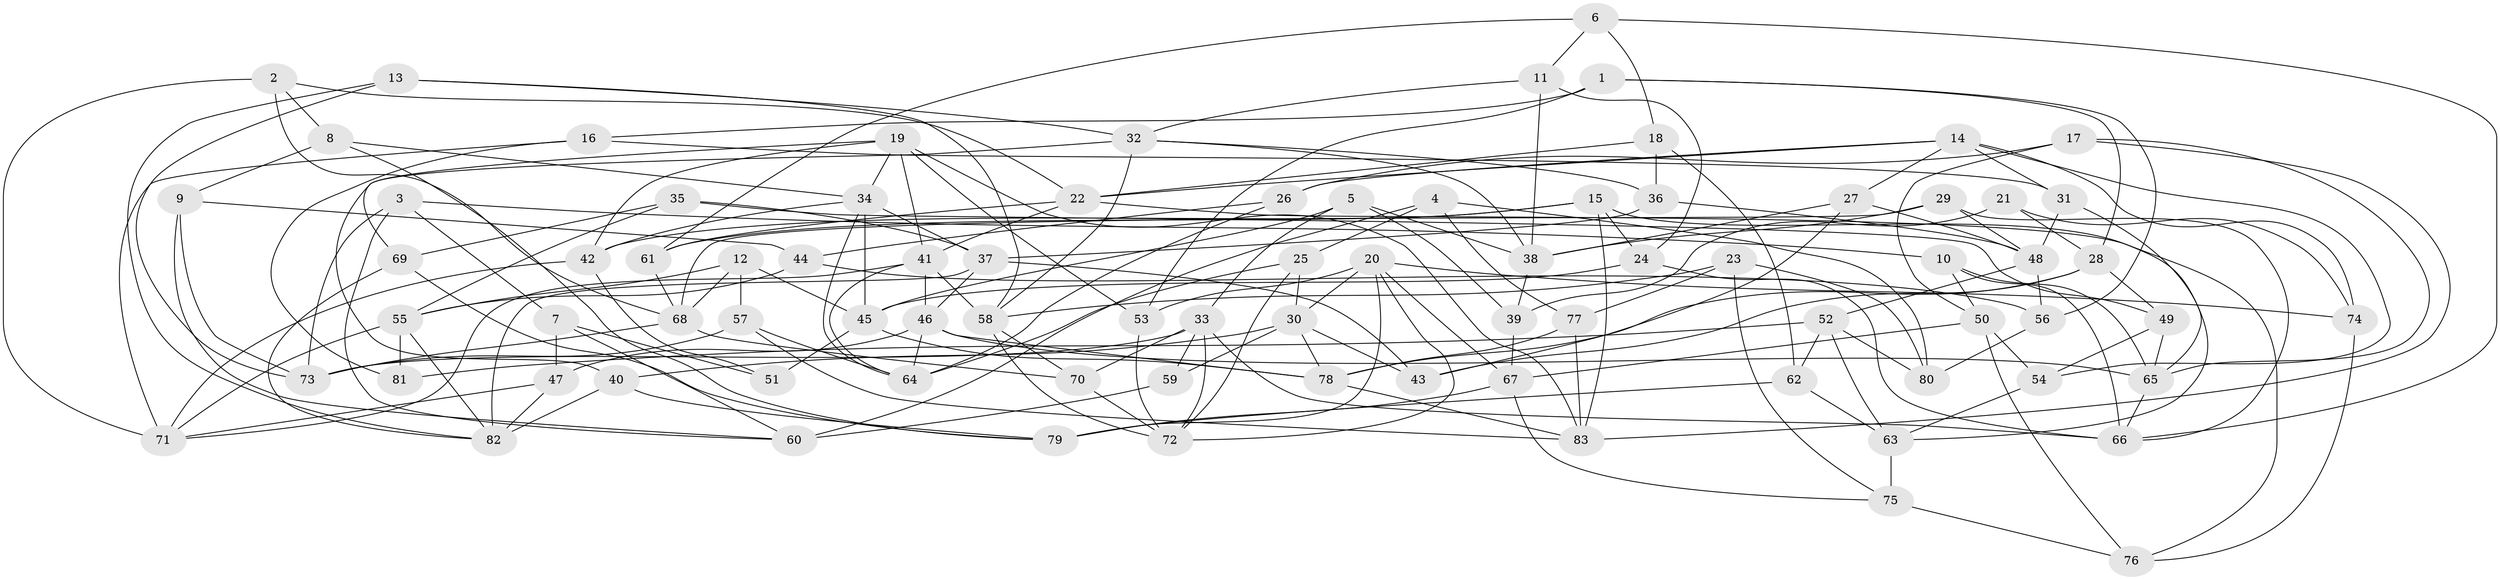 // original degree distribution, {4: 1.0}
// Generated by graph-tools (version 1.1) at 2025/38/03/04/25 23:38:20]
// undirected, 83 vertices, 195 edges
graph export_dot {
  node [color=gray90,style=filled];
  1;
  2;
  3;
  4;
  5;
  6;
  7;
  8;
  9;
  10;
  11;
  12;
  13;
  14;
  15;
  16;
  17;
  18;
  19;
  20;
  21;
  22;
  23;
  24;
  25;
  26;
  27;
  28;
  29;
  30;
  31;
  32;
  33;
  34;
  35;
  36;
  37;
  38;
  39;
  40;
  41;
  42;
  43;
  44;
  45;
  46;
  47;
  48;
  49;
  50;
  51;
  52;
  53;
  54;
  55;
  56;
  57;
  58;
  59;
  60;
  61;
  62;
  63;
  64;
  65;
  66;
  67;
  68;
  69;
  70;
  71;
  72;
  73;
  74;
  75;
  76;
  77;
  78;
  79;
  80;
  81;
  82;
  83;
  1 -- 16 [weight=1.0];
  1 -- 28 [weight=1.0];
  1 -- 53 [weight=1.0];
  1 -- 56 [weight=1.0];
  2 -- 8 [weight=1.0];
  2 -- 22 [weight=1.0];
  2 -- 68 [weight=1.0];
  2 -- 71 [weight=1.0];
  3 -- 7 [weight=1.0];
  3 -- 10 [weight=1.0];
  3 -- 60 [weight=1.0];
  3 -- 73 [weight=1.0];
  4 -- 25 [weight=1.0];
  4 -- 60 [weight=1.0];
  4 -- 77 [weight=1.0];
  4 -- 80 [weight=1.0];
  5 -- 33 [weight=1.0];
  5 -- 38 [weight=1.0];
  5 -- 39 [weight=1.0];
  5 -- 45 [weight=1.0];
  6 -- 11 [weight=1.0];
  6 -- 18 [weight=1.0];
  6 -- 61 [weight=1.0];
  6 -- 66 [weight=1.0];
  7 -- 47 [weight=1.0];
  7 -- 51 [weight=1.0];
  7 -- 60 [weight=1.0];
  8 -- 9 [weight=1.0];
  8 -- 34 [weight=1.0];
  8 -- 79 [weight=1.0];
  9 -- 44 [weight=1.0];
  9 -- 60 [weight=1.0];
  9 -- 73 [weight=1.0];
  10 -- 50 [weight=1.0];
  10 -- 65 [weight=1.0];
  10 -- 66 [weight=1.0];
  11 -- 24 [weight=1.0];
  11 -- 32 [weight=1.0];
  11 -- 38 [weight=1.0];
  12 -- 45 [weight=1.0];
  12 -- 55 [weight=1.0];
  12 -- 57 [weight=1.0];
  12 -- 68 [weight=1.0];
  13 -- 32 [weight=1.0];
  13 -- 58 [weight=1.0];
  13 -- 73 [weight=1.0];
  13 -- 82 [weight=1.0];
  14 -- 22 [weight=1.0];
  14 -- 26 [weight=1.0];
  14 -- 27 [weight=1.0];
  14 -- 31 [weight=1.0];
  14 -- 54 [weight=1.0];
  14 -- 74 [weight=1.0];
  15 -- 24 [weight=1.0];
  15 -- 42 [weight=1.0];
  15 -- 61 [weight=1.0];
  15 -- 63 [weight=2.0];
  15 -- 83 [weight=1.0];
  16 -- 31 [weight=1.0];
  16 -- 71 [weight=1.0];
  16 -- 81 [weight=1.0];
  17 -- 26 [weight=1.0];
  17 -- 50 [weight=1.0];
  17 -- 65 [weight=1.0];
  17 -- 83 [weight=1.0];
  18 -- 22 [weight=1.0];
  18 -- 36 [weight=1.0];
  18 -- 62 [weight=1.0];
  19 -- 34 [weight=1.0];
  19 -- 41 [weight=1.0];
  19 -- 42 [weight=1.0];
  19 -- 53 [weight=1.0];
  19 -- 69 [weight=1.0];
  19 -- 83 [weight=1.0];
  20 -- 30 [weight=1.0];
  20 -- 53 [weight=1.0];
  20 -- 67 [weight=1.0];
  20 -- 72 [weight=1.0];
  20 -- 74 [weight=1.0];
  20 -- 79 [weight=1.0];
  21 -- 28 [weight=2.0];
  21 -- 39 [weight=1.0];
  21 -- 74 [weight=1.0];
  22 -- 41 [weight=1.0];
  22 -- 61 [weight=1.0];
  22 -- 76 [weight=1.0];
  23 -- 58 [weight=1.0];
  23 -- 75 [weight=1.0];
  23 -- 77 [weight=1.0];
  23 -- 80 [weight=1.0];
  24 -- 45 [weight=1.0];
  24 -- 66 [weight=1.0];
  25 -- 30 [weight=1.0];
  25 -- 64 [weight=1.0];
  25 -- 72 [weight=1.0];
  26 -- 44 [weight=1.0];
  26 -- 64 [weight=1.0];
  27 -- 38 [weight=1.0];
  27 -- 43 [weight=1.0];
  27 -- 48 [weight=1.0];
  28 -- 43 [weight=1.0];
  28 -- 49 [weight=1.0];
  28 -- 78 [weight=1.0];
  29 -- 38 [weight=1.0];
  29 -- 48 [weight=1.0];
  29 -- 66 [weight=1.0];
  29 -- 68 [weight=1.0];
  30 -- 40 [weight=1.0];
  30 -- 43 [weight=1.0];
  30 -- 59 [weight=1.0];
  30 -- 78 [weight=1.0];
  31 -- 48 [weight=1.0];
  31 -- 65 [weight=1.0];
  32 -- 36 [weight=1.0];
  32 -- 38 [weight=1.0];
  32 -- 40 [weight=1.0];
  32 -- 58 [weight=1.0];
  33 -- 59 [weight=1.0];
  33 -- 66 [weight=1.0];
  33 -- 70 [weight=1.0];
  33 -- 72 [weight=1.0];
  33 -- 73 [weight=1.0];
  34 -- 37 [weight=1.0];
  34 -- 42 [weight=1.0];
  34 -- 45 [weight=1.0];
  34 -- 64 [weight=1.0];
  35 -- 37 [weight=1.0];
  35 -- 49 [weight=1.0];
  35 -- 55 [weight=1.0];
  35 -- 69 [weight=1.0];
  36 -- 37 [weight=1.0];
  36 -- 48 [weight=1.0];
  37 -- 43 [weight=1.0];
  37 -- 46 [weight=1.0];
  37 -- 82 [weight=1.0];
  38 -- 39 [weight=1.0];
  39 -- 67 [weight=1.0];
  40 -- 79 [weight=1.0];
  40 -- 82 [weight=1.0];
  41 -- 46 [weight=1.0];
  41 -- 58 [weight=1.0];
  41 -- 64 [weight=1.0];
  41 -- 71 [weight=1.0];
  42 -- 51 [weight=2.0];
  42 -- 71 [weight=1.0];
  44 -- 55 [weight=1.0];
  44 -- 56 [weight=1.0];
  45 -- 51 [weight=1.0];
  45 -- 78 [weight=1.0];
  46 -- 47 [weight=1.0];
  46 -- 64 [weight=1.0];
  46 -- 65 [weight=1.0];
  46 -- 78 [weight=1.0];
  47 -- 71 [weight=1.0];
  47 -- 82 [weight=1.0];
  48 -- 52 [weight=1.0];
  48 -- 56 [weight=1.0];
  49 -- 54 [weight=1.0];
  49 -- 65 [weight=1.0];
  50 -- 54 [weight=1.0];
  50 -- 67 [weight=2.0];
  50 -- 76 [weight=1.0];
  52 -- 62 [weight=1.0];
  52 -- 63 [weight=1.0];
  52 -- 80 [weight=1.0];
  52 -- 81 [weight=2.0];
  53 -- 72 [weight=1.0];
  54 -- 63 [weight=1.0];
  55 -- 71 [weight=1.0];
  55 -- 81 [weight=1.0];
  55 -- 82 [weight=1.0];
  56 -- 80 [weight=1.0];
  57 -- 64 [weight=1.0];
  57 -- 73 [weight=1.0];
  57 -- 83 [weight=1.0];
  58 -- 70 [weight=1.0];
  58 -- 72 [weight=1.0];
  59 -- 60 [weight=2.0];
  61 -- 68 [weight=1.0];
  62 -- 63 [weight=1.0];
  62 -- 79 [weight=1.0];
  63 -- 75 [weight=1.0];
  65 -- 66 [weight=1.0];
  67 -- 75 [weight=1.0];
  67 -- 79 [weight=1.0];
  68 -- 70 [weight=1.0];
  68 -- 73 [weight=1.0];
  69 -- 79 [weight=1.0];
  69 -- 82 [weight=1.0];
  70 -- 72 [weight=1.0];
  74 -- 76 [weight=1.0];
  75 -- 76 [weight=1.0];
  77 -- 78 [weight=1.0];
  77 -- 83 [weight=1.0];
  78 -- 83 [weight=1.0];
}

